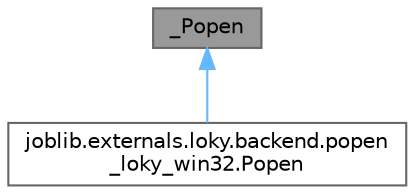 digraph "_Popen"
{
 // LATEX_PDF_SIZE
  bgcolor="transparent";
  edge [fontname=Helvetica,fontsize=10,labelfontname=Helvetica,labelfontsize=10];
  node [fontname=Helvetica,fontsize=10,shape=box,height=0.2,width=0.4];
  Node1 [id="Node000001",label="_Popen",height=0.2,width=0.4,color="gray40", fillcolor="grey60", style="filled", fontcolor="black",tooltip=" "];
  Node1 -> Node2 [id="edge1_Node000001_Node000002",dir="back",color="steelblue1",style="solid",tooltip=" "];
  Node2 [id="Node000002",label="joblib.externals.loky.backend.popen\l_loky_win32.Popen",height=0.2,width=0.4,color="gray40", fillcolor="white", style="filled",URL="$da/daf/classjoblib_1_1externals_1_1loky_1_1backend_1_1popen__loky__win32_1_1Popen.html",tooltip=" "];
}
